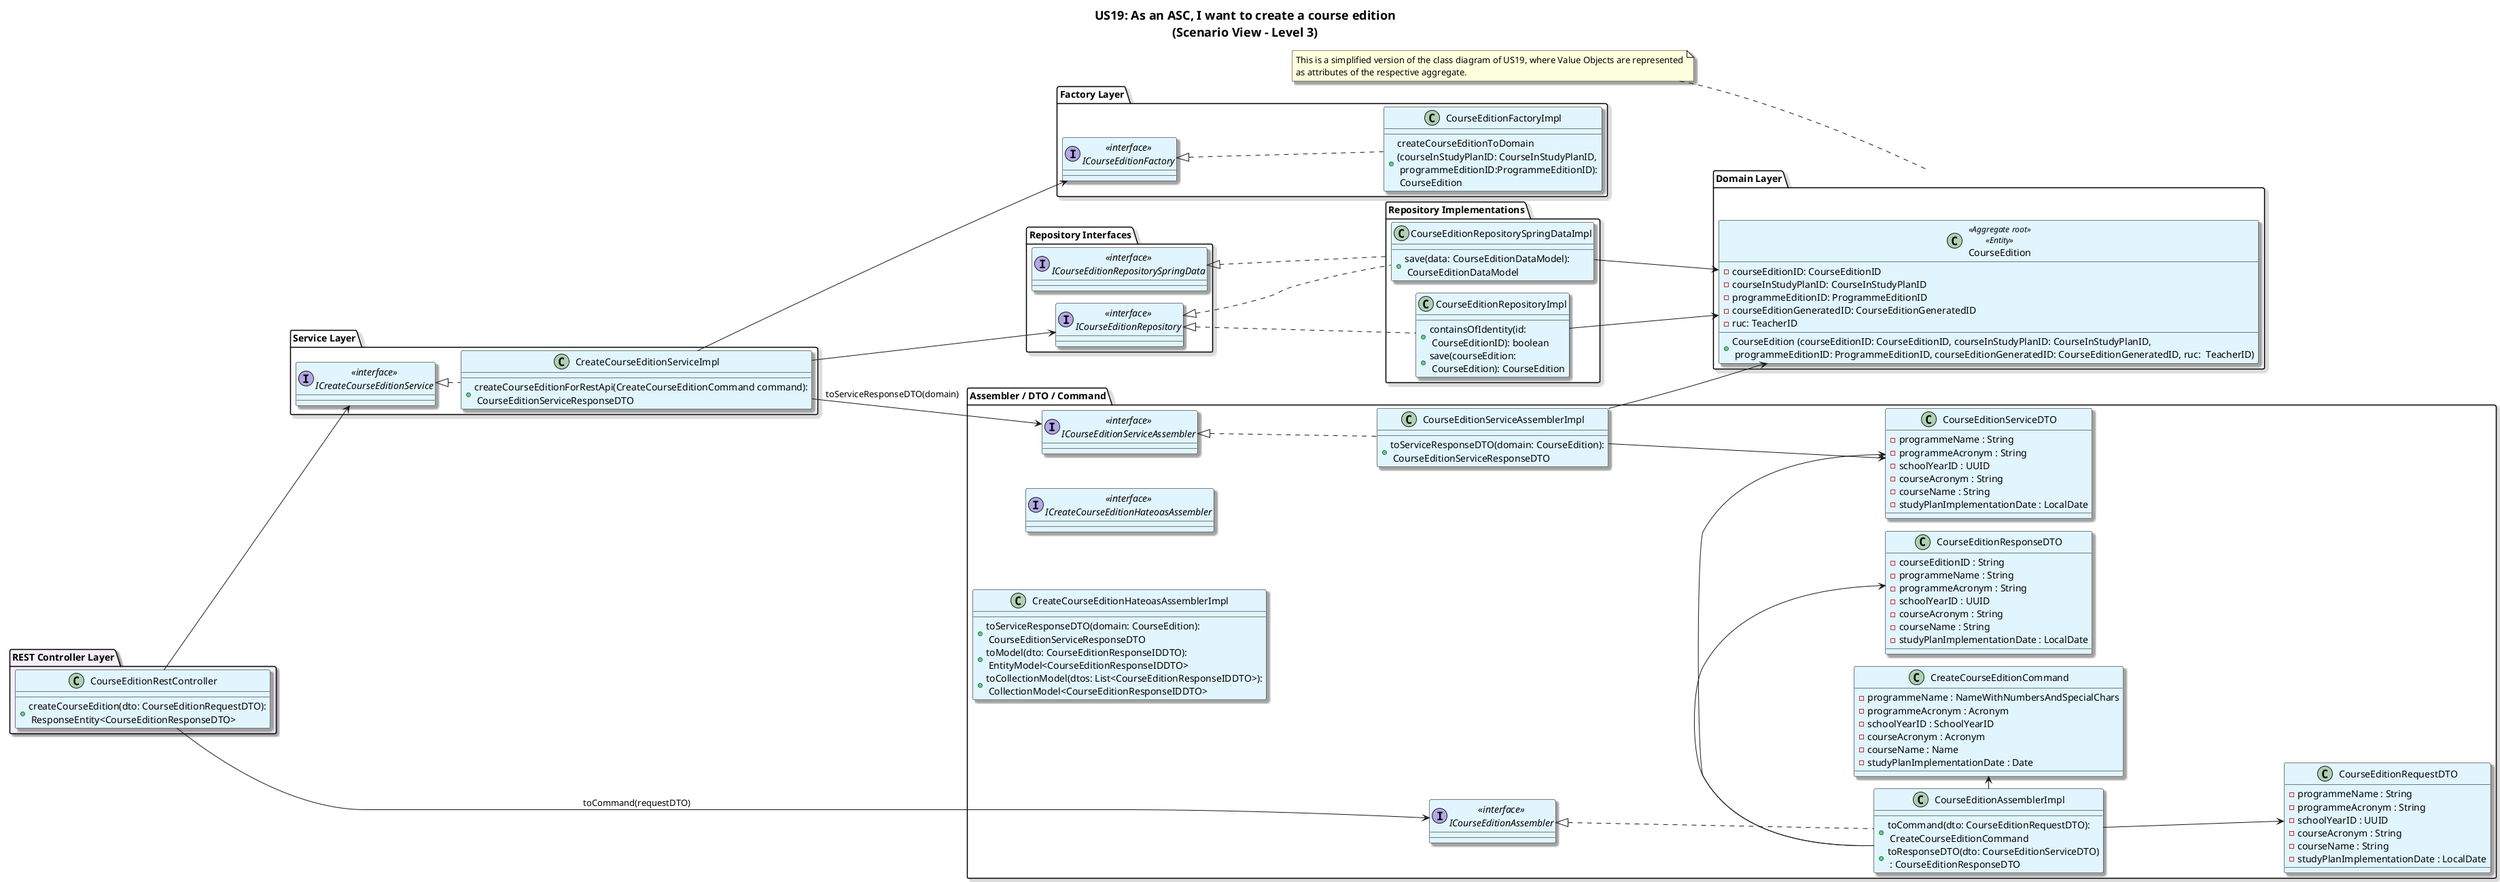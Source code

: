 @startuml
!pragma layout smetana

title: US19: As an ASC, I want to create a course edition\n(Scenario View - Level 3)


' ========== SETTINGS ==========
skinparam classBackgroundColor #E1F5FE
skinparam titleFontSize 18
skinparam linetype ortho
skinparam LegendBackgroundColor white
skinparam LegendBorderColor white
skinparam classFontSize 14
skinparam shadowing true
skinparam rectangle {
  RoundCorner 20
}
skinparam classBorderColor Black
left to right direction

package "REST Controller Layer" #F5EEF8 {
  class CourseEditionRestController {
    +createCourseEdition(dto: CourseEditionRequestDTO):\n ResponseEntity<CourseEditionResponseDTO>
    }
}

package "Service Layer" {
  interface "<<interface>>\nICreateCourseEditionService" as ICreateCourseEditionService
  class CreateCourseEditionServiceImpl {
    +createCourseEditionForRestApi(CreateCourseEditionCommand command):\n CourseEditionServiceResponseDTO
  }
}

package "Assembler / DTO / Command" {

  interface "<<interface>>\nICourseEditionAssembler" as ICourseEditionAssembler
  class CourseEditionAssemblerImpl {
+toCommand(dto: CourseEditionRequestDTO):\n CreateCourseEditionCommand
+toResponseDTO(dto: CourseEditionServiceDTO)\n : CourseEditionResponseDTO
}

  interface "<<interface>>\nICourseEditionServiceAssembler" as ICourseEditionServiceAssembler
    class CourseEditionServiceAssemblerImpl {
  +toServiceResponseDTO(domain: CourseEdition):\n CourseEditionServiceResponseDTO
  }

  interface "<<interface>>\nICreateCourseEditionHateoasAssembler" as ICreateCourseEditionHateoasAssembler
      class CreateCourseEditionHateoasAssemblerImpl {
    +toServiceResponseDTO(domain: CourseEdition):\n CourseEditionServiceResponseDTO
    +toModel(dto: CourseEditionResponseIDDTO):\n EntityModel<CourseEditionResponseIDDTO>
    +toCollectionModel(dtos: List<CourseEditionResponseIDDTO>):\n CollectionModel<CourseEditionResponseIDDTO>
    }

  class CourseEditionRequestDTO {
    - programmeName : String
    - programmeAcronym : String
    - schoolYearID : UUID
    - courseAcronym : String
    - courseName : String
    - studyPlanImplementationDate : LocalDate
  }

    class CourseEditionServiceDTO {
      - programmeName : String
      - programmeAcronym : String
      - schoolYearID : UUID
      - courseAcronym : String
      - courseName : String
      - studyPlanImplementationDate : LocalDate
    }

  class CourseEditionResponseDTO {
    - courseEditionID : String
    - programmeName : String
    - programmeAcronym : String
    - schoolYearID : UUID
    - courseAcronym : String
    - courseName : String
    - studyPlanImplementationDate : LocalDate
  }

  class CreateCourseEditionCommand {
      - programmeName : NameWithNumbersAndSpecialChars
      - programmeAcronym : Acronym
      - schoolYearID : SchoolYearID
      - courseAcronym : Acronym
      - courseName : Name
      - studyPlanImplementationDate : Date
  }
}

package "Domain Layer" {
  class CourseEdition <<Aggregate root>> <<Entity>>{
    -courseEditionID: CourseEditionID
    -courseInStudyPlanID: CourseInStudyPlanID
    -programmeEditionID: ProgrammeEditionID
    -courseEditionGeneratedID: CourseEditionGeneratedID
    -ruc: TeacherID
    +CourseEdition (courseEditionID: CourseEditionID, courseInStudyPlanID: CourseInStudyPlanID, \n programmeEditionID: ProgrammeEditionID, courseEditionGeneratedID: CourseEditionGeneratedID, ruc:  TeacherID)
  }
}

package "Factory Layer" {
  interface "<<interface>>\nICourseEditionFactory" as ICourseEditionFactory
  class CourseEditionFactoryImpl {
    +createCourseEditionToDomain\n(courseInStudyPlanID: CourseInStudyPlanID,\n programmeEditionID:ProgrammeEditionID):\n CourseEdition
  }
}


package "Repository Interfaces" {
  interface "<<interface>>\nICourseEditionRepository" as ICourseEditionRepository

'  interface "<<interface>>\nIDegreeTypeRepository" as IDegreeTypeRepository

'  interface "<<interface>>\nIProgrammeRepository" as IProgrammeRepository


 ' interface "<<interface>>\nIStudyPlanRepository" as IStudyPlanRepository

'  interface "<<interface>>\nICourseInStudyPlanRepository" as ICourseInStudyPlanRepository

'  interface "<<interface>>\nIProgrammeEditionRepository" as IProgrammeEditionRepository

  interface "<<interface>>\nICourseEditionRepositorySpringData" as ICourseEditionRepositorySpringData
  }

  package "Repository Implementations"{


  class CourseEditionRepositoryImpl {
    +containsOfIdentity(id:\n CourseEditionID): boolean
    +save(courseEdition:\n CourseEdition): CourseEdition
  }



  class CourseEditionRepositorySpringDataImpl {
    +save(data: CourseEditionDataModel):\n CourseEditionDataModel
  }
}

' Relationships
CourseEditionRestController --> ICreateCourseEditionService
ICreateCourseEditionService <|.. CreateCourseEditionServiceImpl



CourseEditionRestController --> ICourseEditionAssembler : toCommand(requestDTO)
ICourseEditionAssembler <|.. CourseEditionAssemblerImpl
ICourseEditionServiceAssembler <|.. CourseEditionServiceAssemblerImpl

CreateCourseEditionServiceImpl --> ICourseEditionFactory
ICourseEditionFactory <|.. CourseEditionFactoryImpl

CreateCourseEditionServiceImpl --> ICourseEditionServiceAssembler : toServiceResponseDTO(domain)

CreateCourseEditionServiceImpl --> ICourseEditionRepository
ICourseEditionRepository <|.. CourseEditionRepositoryImpl
ICourseEditionRepository <|.. CourseEditionRepositorySpringDataImpl




CourseEditionRepositoryImpl --> CourseEdition
CourseEditionRepositorySpringDataImpl --> CourseEdition




ICourseEditionRepositorySpringData <|.. CourseEditionRepositorySpringDataImpl


CourseEditionAssemblerImpl --> CourseEditionRequestDTO
CourseEditionServiceAssemblerImpl --> CourseEditionServiceDTO
CourseEditionServiceAssemblerImpl --> CourseEdition

CourseEditionAssemblerImpl -> CreateCourseEditionCommand
CourseEditionAssemblerImpl -> CourseEditionServiceDTO
CourseEditionAssemblerImpl -> CourseEditionResponseDTO




note left of "Domain Layer"
This is a simplified version of the class diagram of US19, where Value Objects are represented
as attributes of the respective aggregate.
end note

@enduml
